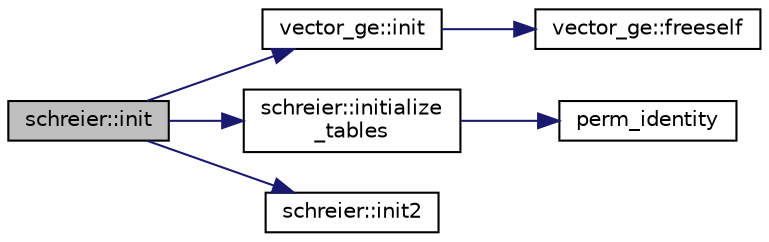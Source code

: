 digraph "schreier::init"
{
  edge [fontname="Helvetica",fontsize="10",labelfontname="Helvetica",labelfontsize="10"];
  node [fontname="Helvetica",fontsize="10",shape=record];
  rankdir="LR";
  Node1915 [label="schreier::init",height=0.2,width=0.4,color="black", fillcolor="grey75", style="filled", fontcolor="black"];
  Node1915 -> Node1916 [color="midnightblue",fontsize="10",style="solid",fontname="Helvetica"];
  Node1916 [label="vector_ge::init",height=0.2,width=0.4,color="black", fillcolor="white", style="filled",URL="$d4/d6e/classvector__ge.html#afe1d6befd1f1501e6be34afbaa9d30a8"];
  Node1916 -> Node1917 [color="midnightblue",fontsize="10",style="solid",fontname="Helvetica"];
  Node1917 [label="vector_ge::freeself",height=0.2,width=0.4,color="black", fillcolor="white", style="filled",URL="$d4/d6e/classvector__ge.html#aa002e4b715cc73a9b8b367d29700b452"];
  Node1915 -> Node1918 [color="midnightblue",fontsize="10",style="solid",fontname="Helvetica"];
  Node1918 [label="schreier::initialize\l_tables",height=0.2,width=0.4,color="black", fillcolor="white", style="filled",URL="$d3/dd6/classschreier.html#acccc16670f88b14ddc69856cd5c0b36d"];
  Node1918 -> Node1919 [color="midnightblue",fontsize="10",style="solid",fontname="Helvetica"];
  Node1919 [label="perm_identity",height=0.2,width=0.4,color="black", fillcolor="white", style="filled",URL="$d2/d7c/combinatorics_8_c.html#aebc54d3f9c31f253ae53e3eb3b386208"];
  Node1915 -> Node1920 [color="midnightblue",fontsize="10",style="solid",fontname="Helvetica"];
  Node1920 [label="schreier::init2",height=0.2,width=0.4,color="black", fillcolor="white", style="filled",URL="$d3/dd6/classschreier.html#aef6a65e2f39bd9e14c61139c4f97f4c3"];
}
